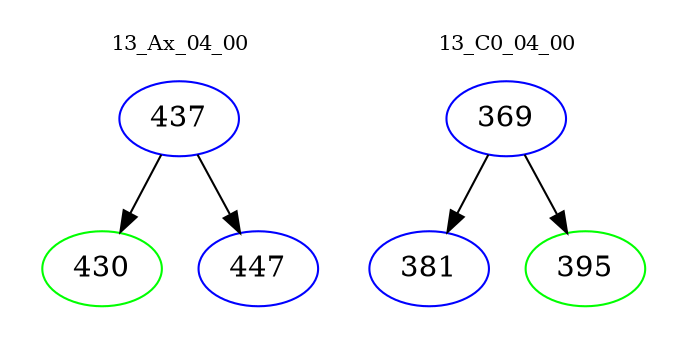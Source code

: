 digraph{
subgraph cluster_0 {
color = white
label = "13_Ax_04_00";
fontsize=10;
T0_437 [label="437", color="blue"]
T0_437 -> T0_430 [color="black"]
T0_430 [label="430", color="green"]
T0_437 -> T0_447 [color="black"]
T0_447 [label="447", color="blue"]
}
subgraph cluster_1 {
color = white
label = "13_C0_04_00";
fontsize=10;
T1_369 [label="369", color="blue"]
T1_369 -> T1_381 [color="black"]
T1_381 [label="381", color="blue"]
T1_369 -> T1_395 [color="black"]
T1_395 [label="395", color="green"]
}
}
